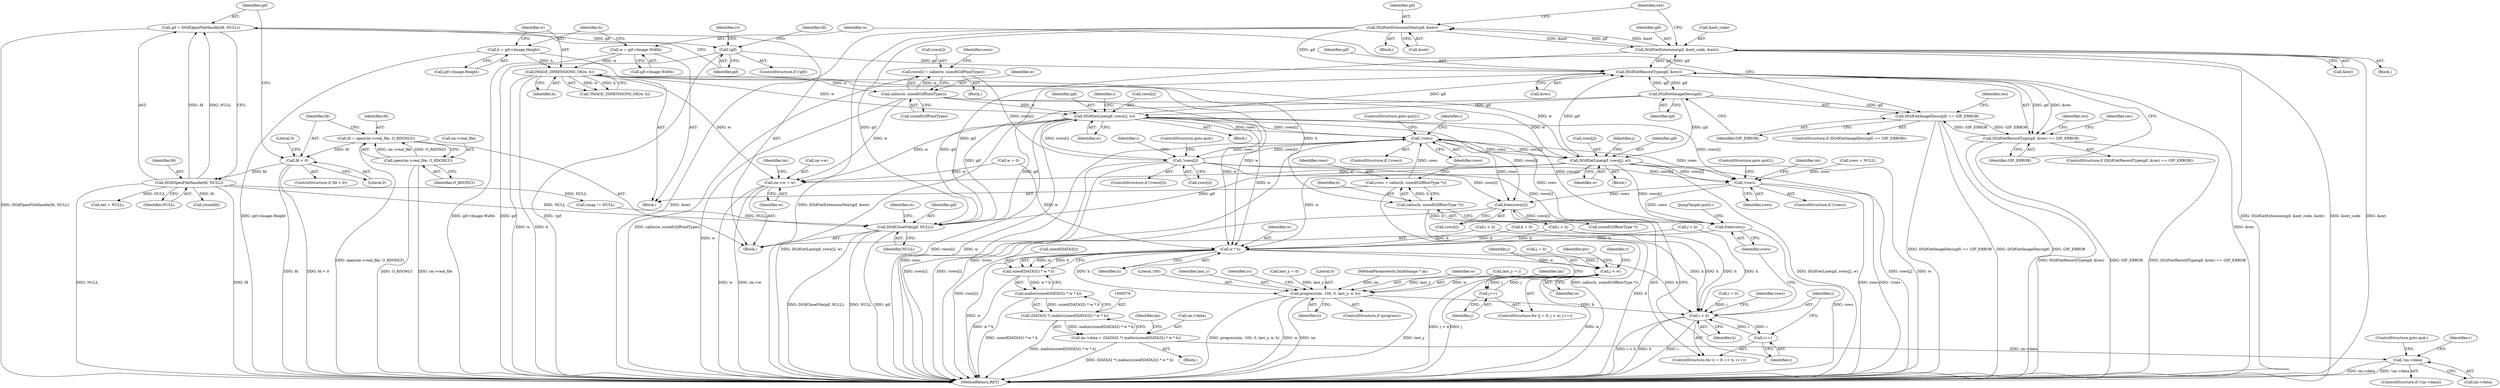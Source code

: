 digraph "0_enlightment_37a96801663b7b4cd3fbe56cc0eb8b6a17e766a8@pointer" {
"1000392" [label="(Call,DGifGetExtensionNext(gif, &ext))"];
"1000358" [label="(Call,DGifGetExtension(gif, &ext_code, &ext))"];
"1000207" [label="(Call,DGifGetRecordType(gif, &rec))"];
"1000338" [label="(Call,DGifGetLine(gif, rows[i], w))"];
"1000226" [label="(Call,DGifGetImageDesc(gif))"];
"1000283" [label="(Call,!rows[i])"];
"1000274" [label="(Call,rows[i] = calloc(w, sizeof(GifPixelType)))"];
"1000278" [label="(Call,calloc(w, sizeof(GifPixelType)))"];
"1000250" [label="(Call,IMAGE_DIMENSIONS_OK(w, h))"];
"1000234" [label="(Call,w = gif->Image.Width)"];
"1000241" [label="(Call,h = gif->Image.Height)"];
"1000261" [label="(Call,!rows)"];
"1000254" [label="(Call,rows = calloc(h, sizeof(GifRowType *)))"];
"1000256" [label="(Call,calloc(h, sizeof(GifRowType *)))"];
"1000320" [label="(Call,DGifGetLine(gif, rows[j], w))"];
"1000392" [label="(Call,DGifGetExtensionNext(gif, &ext))"];
"1000193" [label="(Call,!gif)"];
"1000187" [label="(Call,gif = DGifOpenFileHandle(fd, NULL))"];
"1000189" [label="(Call,DGifOpenFileHandle(fd, NULL))"];
"1000182" [label="(Call,fd < 0)"];
"1000174" [label="(Call,fd = open(im->real_file, O_RDONLY))"];
"1000176" [label="(Call,open(im->real_file, O_RDONLY))"];
"1000206" [label="(Call,DGifGetRecordType(gif, &rec) == GIF_ERROR)"];
"1000225" [label="(Call,DGifGetImageDesc(gif) == GIF_ERROR)"];
"1000417" [label="(Call,!rows)"];
"1000763" [label="(Call,free(rows[i]))"];
"1000767" [label="(Call,free(rows))"];
"1000421" [label="(Call,im->w = w)"];
"1000581" [label="(Call,w * h)"];
"1000578" [label="(Call,sizeof(DATA32) * w * h)"];
"1000577" [label="(Call,malloc(sizeof(DATA32) * w * h))"];
"1000575" [label="(Call,(DATA32 *) malloc(sizeof(DATA32) * w * h))"];
"1000571" [label="(Call,im->data = (DATA32 *) malloc(sizeof(DATA32) * w * h))"];
"1000585" [label="(Call,!im->data)"];
"1000653" [label="(Call,j < w)"];
"1000656" [label="(Call,j++)"];
"1000743" [label="(Call,progress(im, 100, 0, last_y, w, h))"];
"1000758" [label="(Call,i < h)"];
"1000761" [label="(Call,i++)"];
"1000770" [label="(Call,DGifCloseFile(gif, NULL))"];
"1000283" [label="(Call,!rows[i])"];
"1000227" [label="(Identifier,gif)"];
"1000224" [label="(ControlStructure,if (DGifGetImageDesc(gif) == GIF_ERROR))"];
"1000177" [label="(Call,im->real_file)"];
"1000241" [label="(Call,h = gif->Image.Height)"];
"1000748" [label="(Identifier,w)"];
"1000694" [label="(Call,last_y = i)"];
"1000226" [label="(Call,DGifGetImageDesc(gif))"];
"1000359" [label="(Identifier,gif)"];
"1000275" [label="(Call,rows[i])"];
"1000279" [label="(Identifier,w)"];
"1000420" [label="(ControlStructure,goto quit2;)"];
"1000744" [label="(Identifier,im)"];
"1000745" [label="(Literal,100)"];
"1000252" [label="(Identifier,h)"];
"1000416" [label="(ControlStructure,if (!rows))"];
"1000768" [label="(Identifier,rows)"];
"1000760" [label="(Identifier,h)"];
"1000257" [label="(Identifier,h)"];
"1000754" [label="(ControlStructure,for (i = 0; i < h; i++))"];
"1000187" [label="(Call,gif = DGifOpenFileHandle(fd, NULL))"];
"1000250" [label="(Call,IMAGE_DIMENSIONS_OK(w, h))"];
"1000417" [label="(Call,!rows)"];
"1000272" [label="(Identifier,i)"];
"1000183" [label="(Identifier,fd)"];
"1000201" [label="(Identifier,rc)"];
"1000428" [label="(Identifier,im)"];
"1000332" [label="(Call,i < h)"];
"1000260" [label="(ControlStructure,if (!rows))"];
"1000747" [label="(Identifier,last_y)"];
"1000175" [label="(Identifier,fd)"];
"1000362" [label="(Call,&ext)"];
"1000180" [label="(Identifier,O_RDONLY)"];
"1000450" [label="(Block,)"];
"1000268" [label="(Call,i < h)"];
"1000325" [label="(Identifier,w)"];
"1000225" [label="(Call,DGifGetImageDesc(gif) == GIF_ERROR)"];
"1000188" [label="(Identifier,gif)"];
"1000355" [label="(Call,ext = NULL)"];
"1000322" [label="(Call,rows[j])"];
"1000181" [label="(ControlStructure,if (fd < 0))"];
"1000743" [label="(Call,progress(im, 100, 0, last_y, w, h))"];
"1000339" [label="(Identifier,gif)"];
"1000751" [label="(Identifier,rc)"];
"1000423" [label="(Identifier,im)"];
"1000662" [label="(Identifier,ptr)"];
"1000209" [label="(Call,&rec)"];
"1000258" [label="(Call,sizeof(GifRowType *))"];
"1000194" [label="(Identifier,gif)"];
"1000336" [label="(Identifier,i)"];
"1000649" [label="(ControlStructure,for (j = 0; j < w; j++))"];
"1000769" [label="(JumpTarget,quit2:)"];
"1000366" [label="(Block,)"];
"1000770" [label="(Call,DGifCloseFile(gif, NULL))"];
"1000115" [label="(Block,)"];
"1000191" [label="(Identifier,NULL)"];
"1000261" [label="(Call,!rows)"];
"1000140" [label="(Call,h = 0)"];
"1000699" [label="(Identifier,r)"];
"1000755" [label="(Call,i = 0)"];
"1000418" [label="(Identifier,rows)"];
"1000392" [label="(Call,DGifGetExtensionNext(gif, &ext))"];
"1000577" [label="(Call,malloc(sizeof(DATA32) * w * h))"];
"1000571" [label="(Call,im->data = (DATA32 *) malloc(sizeof(DATA32) * w * h))"];
"1000189" [label="(Call,DGifOpenFileHandle(fd, NULL))"];
"1000764" [label="(Call,rows[i])"];
"1000579" [label="(Call,sizeof(DATA32))"];
"1000235" [label="(Identifier,w)"];
"1000741" [label="(ControlStructure,if (progress))"];
"1000352" [label="(Block,)"];
"1000284" [label="(Call,rows[i])"];
"1000242" [label="(Identifier,h)"];
"1000282" [label="(ControlStructure,if (!rows[i]))"];
"1000774" [label="(Identifier,rc)"];
"1000228" [label="(Identifier,GIF_ERROR)"];
"1000153" [label="(Call,last_y = 0)"];
"1000287" [label="(ControlStructure,goto quit;)"];
"1000656" [label="(Call,j++)"];
"1000393" [label="(Identifier,gif)"];
"1000586" [label="(Call,im->data)"];
"1000582" [label="(Identifier,w)"];
"1000655" [label="(Identifier,w)"];
"1000263" [label="(ControlStructure,goto quit2;)"];
"1000190" [label="(Identifier,fd)"];
"1000161" [label="(Call,rows = NULL)"];
"1000761" [label="(Call,i++)"];
"1000254" [label="(Call,rows = calloc(h, sizeof(GifRowType *)))"];
"1000758" [label="(Call,i < h)"];
"1000285" [label="(Identifier,rows)"];
"1000585" [label="(Call,!im->data)"];
"1000186" [label="(Literal,0)"];
"1000184" [label="(Literal,0)"];
"1000343" [label="(Identifier,w)"];
"1000583" [label="(Identifier,h)"];
"1000337" [label="(Block,)"];
"1000746" [label="(Literal,0)"];
"1000266" [label="(Identifier,i)"];
"1000211" [label="(Identifier,GIF_ERROR)"];
"1000315" [label="(Identifier,j)"];
"1000234" [label="(Call,w = gif->Image.Width)"];
"1000765" [label="(Identifier,rows)"];
"1000771" [label="(Identifier,gif)"];
"1000197" [label="(Identifier,fd)"];
"1000587" [label="(Identifier,im)"];
"1000176" [label="(Call,open(im->real_file, O_RDONLY))"];
"1000762" [label="(Identifier,i)"];
"1000650" [label="(Call,j = 0)"];
"1000654" [label="(Identifier,j)"];
"1000196" [label="(Call,close(fd))"];
"1000479" [label="(Call,cmap != NULL)"];
"1000223" [label="(Block,)"];
"1000365" [label="(Identifier,ext)"];
"1000767" [label="(Call,free(rows))"];
"1000572" [label="(Call,im->data)"];
"1000394" [label="(Call,&ext)"];
"1000193" [label="(Call,!gif)"];
"1000207" [label="(Call,DGifGetRecordType(gif, &rec))"];
"1000759" [label="(Identifier,i)"];
"1000262" [label="(Identifier,rows)"];
"1000320" [label="(Call,DGifGetLine(gif, rows[j], w))"];
"1000255" [label="(Identifier,rows)"];
"1000338" [label="(Call,DGifGetLine(gif, rows[i], w))"];
"1000192" [label="(ControlStructure,if (!gif))"];
"1000653" [label="(Call,j < w)"];
"1000575" [label="(Call,(DATA32 *) malloc(sizeof(DATA32) * w * h))"];
"1000280" [label="(Call,sizeof(GifPixelType))"];
"1000321" [label="(Identifier,gif)"];
"1000589" [label="(ControlStructure,goto quit;)"];
"1000584" [label="(ControlStructure,if (!im->data))"];
"1000581" [label="(Call,w * h)"];
"1000182" [label="(Call,fd < 0)"];
"1000174" [label="(Call,fd = open(im->real_file, O_RDONLY))"];
"1000578" [label="(Call,sizeof(DATA32) * w * h)"];
"1000251" [label="(Identifier,w)"];
"1000256" [label="(Call,calloc(h, sizeof(GifRowType *)))"];
"1000219" [label="(Identifier,rec)"];
"1000214" [label="(Identifier,rec)"];
"1000311" [label="(Call,j < h)"];
"1000205" [label="(ControlStructure,if (DGifGetRecordType(gif, &rec) == GIF_ERROR))"];
"1000236" [label="(Call,gif->Image.Width)"];
"1000249" [label="(Call,!IMAGE_DIMENSIONS_OK(w, h))"];
"1000593" [label="(Identifier,r)"];
"1000775" [label="(MethodReturn,RET)"];
"1000273" [label="(Block,)"];
"1000358" [label="(Call,DGifGetExtension(gif, &ext_code, &ext))"];
"1000749" [label="(Identifier,h)"];
"1000231" [label="(Identifier,rec)"];
"1000425" [label="(Identifier,w)"];
"1000111" [label="(MethodParameterIn,ImlibImage * im)"];
"1000772" [label="(Identifier,NULL)"];
"1000206" [label="(Call,DGifGetRecordType(gif, &rec) == GIF_ERROR)"];
"1000763" [label="(Call,free(rows[i]))"];
"1000319" [label="(Block,)"];
"1000243" [label="(Call,gif->Image.Height)"];
"1000340" [label="(Call,rows[i])"];
"1000421" [label="(Call,im->w = w)"];
"1000360" [label="(Call,&ext_code)"];
"1000422" [label="(Call,im->w)"];
"1000208" [label="(Identifier,gif)"];
"1000278" [label="(Call,calloc(w, sizeof(GifPixelType)))"];
"1000657" [label="(Identifier,j)"];
"1000274" [label="(Call,rows[i] = calloc(w, sizeof(GifPixelType)))"];
"1000136" [label="(Call,w = 0)"];
"1000392" -> "1000366"  [label="AST: "];
"1000392" -> "1000394"  [label="CFG: "];
"1000393" -> "1000392"  [label="AST: "];
"1000394" -> "1000392"  [label="AST: "];
"1000365" -> "1000392"  [label="CFG: "];
"1000392" -> "1000775"  [label="DDG: &ext"];
"1000392" -> "1000775"  [label="DDG: DGifGetExtensionNext(gif, &ext)"];
"1000392" -> "1000207"  [label="DDG: gif"];
"1000392" -> "1000358"  [label="DDG: &ext"];
"1000358" -> "1000392"  [label="DDG: gif"];
"1000358" -> "1000392"  [label="DDG: &ext"];
"1000392" -> "1000770"  [label="DDG: gif"];
"1000358" -> "1000352"  [label="AST: "];
"1000358" -> "1000362"  [label="CFG: "];
"1000359" -> "1000358"  [label="AST: "];
"1000360" -> "1000358"  [label="AST: "];
"1000362" -> "1000358"  [label="AST: "];
"1000365" -> "1000358"  [label="CFG: "];
"1000358" -> "1000775"  [label="DDG: DGifGetExtension(gif, &ext_code, &ext)"];
"1000358" -> "1000775"  [label="DDG: &ext_code"];
"1000358" -> "1000775"  [label="DDG: &ext"];
"1000358" -> "1000207"  [label="DDG: gif"];
"1000207" -> "1000358"  [label="DDG: gif"];
"1000358" -> "1000770"  [label="DDG: gif"];
"1000207" -> "1000206"  [label="AST: "];
"1000207" -> "1000209"  [label="CFG: "];
"1000208" -> "1000207"  [label="AST: "];
"1000209" -> "1000207"  [label="AST: "];
"1000211" -> "1000207"  [label="CFG: "];
"1000207" -> "1000775"  [label="DDG: &rec"];
"1000207" -> "1000206"  [label="DDG: gif"];
"1000207" -> "1000206"  [label="DDG: &rec"];
"1000338" -> "1000207"  [label="DDG: gif"];
"1000320" -> "1000207"  [label="DDG: gif"];
"1000193" -> "1000207"  [label="DDG: gif"];
"1000226" -> "1000207"  [label="DDG: gif"];
"1000207" -> "1000226"  [label="DDG: gif"];
"1000207" -> "1000770"  [label="DDG: gif"];
"1000338" -> "1000337"  [label="AST: "];
"1000338" -> "1000343"  [label="CFG: "];
"1000339" -> "1000338"  [label="AST: "];
"1000340" -> "1000338"  [label="AST: "];
"1000343" -> "1000338"  [label="AST: "];
"1000336" -> "1000338"  [label="CFG: "];
"1000338" -> "1000775"  [label="DDG: w"];
"1000338" -> "1000775"  [label="DDG: DGifGetLine(gif, rows[i], w)"];
"1000338" -> "1000775"  [label="DDG: rows[i]"];
"1000338" -> "1000261"  [label="DDG: rows[i]"];
"1000226" -> "1000338"  [label="DDG: gif"];
"1000283" -> "1000338"  [label="DDG: rows[i]"];
"1000261" -> "1000338"  [label="DDG: rows"];
"1000250" -> "1000338"  [label="DDG: w"];
"1000278" -> "1000338"  [label="DDG: w"];
"1000338" -> "1000417"  [label="DDG: rows[i]"];
"1000338" -> "1000421"  [label="DDG: w"];
"1000338" -> "1000581"  [label="DDG: w"];
"1000338" -> "1000763"  [label="DDG: rows[i]"];
"1000338" -> "1000767"  [label="DDG: rows[i]"];
"1000338" -> "1000770"  [label="DDG: gif"];
"1000226" -> "1000225"  [label="AST: "];
"1000226" -> "1000227"  [label="CFG: "];
"1000227" -> "1000226"  [label="AST: "];
"1000228" -> "1000226"  [label="CFG: "];
"1000226" -> "1000225"  [label="DDG: gif"];
"1000226" -> "1000320"  [label="DDG: gif"];
"1000226" -> "1000770"  [label="DDG: gif"];
"1000283" -> "1000282"  [label="AST: "];
"1000283" -> "1000284"  [label="CFG: "];
"1000284" -> "1000283"  [label="AST: "];
"1000287" -> "1000283"  [label="CFG: "];
"1000272" -> "1000283"  [label="CFG: "];
"1000283" -> "1000775"  [label="DDG: rows[i]"];
"1000283" -> "1000775"  [label="DDG: !rows[i]"];
"1000283" -> "1000261"  [label="DDG: rows[i]"];
"1000274" -> "1000283"  [label="DDG: rows[i]"];
"1000261" -> "1000283"  [label="DDG: rows"];
"1000283" -> "1000417"  [label="DDG: rows[i]"];
"1000283" -> "1000763"  [label="DDG: rows[i]"];
"1000283" -> "1000767"  [label="DDG: rows[i]"];
"1000274" -> "1000273"  [label="AST: "];
"1000274" -> "1000278"  [label="CFG: "];
"1000275" -> "1000274"  [label="AST: "];
"1000278" -> "1000274"  [label="AST: "];
"1000285" -> "1000274"  [label="CFG: "];
"1000274" -> "1000775"  [label="DDG: calloc(w, sizeof(GifPixelType))"];
"1000278" -> "1000274"  [label="DDG: w"];
"1000278" -> "1000280"  [label="CFG: "];
"1000279" -> "1000278"  [label="AST: "];
"1000280" -> "1000278"  [label="AST: "];
"1000278" -> "1000775"  [label="DDG: w"];
"1000250" -> "1000278"  [label="DDG: w"];
"1000278" -> "1000320"  [label="DDG: w"];
"1000278" -> "1000421"  [label="DDG: w"];
"1000278" -> "1000581"  [label="DDG: w"];
"1000250" -> "1000249"  [label="AST: "];
"1000250" -> "1000252"  [label="CFG: "];
"1000251" -> "1000250"  [label="AST: "];
"1000252" -> "1000250"  [label="AST: "];
"1000249" -> "1000250"  [label="CFG: "];
"1000250" -> "1000775"  [label="DDG: w"];
"1000250" -> "1000775"  [label="DDG: h"];
"1000250" -> "1000249"  [label="DDG: w"];
"1000250" -> "1000249"  [label="DDG: h"];
"1000234" -> "1000250"  [label="DDG: w"];
"1000241" -> "1000250"  [label="DDG: h"];
"1000250" -> "1000256"  [label="DDG: h"];
"1000250" -> "1000320"  [label="DDG: w"];
"1000250" -> "1000421"  [label="DDG: w"];
"1000250" -> "1000581"  [label="DDG: w"];
"1000234" -> "1000223"  [label="AST: "];
"1000234" -> "1000236"  [label="CFG: "];
"1000235" -> "1000234"  [label="AST: "];
"1000236" -> "1000234"  [label="AST: "];
"1000242" -> "1000234"  [label="CFG: "];
"1000234" -> "1000775"  [label="DDG: gif->Image.Width"];
"1000241" -> "1000223"  [label="AST: "];
"1000241" -> "1000243"  [label="CFG: "];
"1000242" -> "1000241"  [label="AST: "];
"1000243" -> "1000241"  [label="AST: "];
"1000251" -> "1000241"  [label="CFG: "];
"1000241" -> "1000775"  [label="DDG: gif->Image.Height"];
"1000261" -> "1000260"  [label="AST: "];
"1000261" -> "1000262"  [label="CFG: "];
"1000262" -> "1000261"  [label="AST: "];
"1000263" -> "1000261"  [label="CFG: "];
"1000266" -> "1000261"  [label="CFG: "];
"1000261" -> "1000775"  [label="DDG: rows"];
"1000261" -> "1000775"  [label="DDG: !rows"];
"1000254" -> "1000261"  [label="DDG: rows"];
"1000320" -> "1000261"  [label="DDG: rows[j]"];
"1000261" -> "1000320"  [label="DDG: rows"];
"1000261" -> "1000417"  [label="DDG: rows"];
"1000261" -> "1000763"  [label="DDG: rows"];
"1000261" -> "1000767"  [label="DDG: rows"];
"1000254" -> "1000223"  [label="AST: "];
"1000254" -> "1000256"  [label="CFG: "];
"1000255" -> "1000254"  [label="AST: "];
"1000256" -> "1000254"  [label="AST: "];
"1000262" -> "1000254"  [label="CFG: "];
"1000254" -> "1000775"  [label="DDG: calloc(h, sizeof(GifRowType *))"];
"1000256" -> "1000254"  [label="DDG: h"];
"1000256" -> "1000258"  [label="CFG: "];
"1000257" -> "1000256"  [label="AST: "];
"1000258" -> "1000256"  [label="AST: "];
"1000256" -> "1000775"  [label="DDG: h"];
"1000256" -> "1000268"  [label="DDG: h"];
"1000320" -> "1000319"  [label="AST: "];
"1000320" -> "1000325"  [label="CFG: "];
"1000321" -> "1000320"  [label="AST: "];
"1000322" -> "1000320"  [label="AST: "];
"1000325" -> "1000320"  [label="AST: "];
"1000315" -> "1000320"  [label="CFG: "];
"1000320" -> "1000775"  [label="DDG: rows[j]"];
"1000320" -> "1000775"  [label="DDG: w"];
"1000320" -> "1000775"  [label="DDG: DGifGetLine(gif, rows[j], w)"];
"1000320" -> "1000417"  [label="DDG: rows[j]"];
"1000320" -> "1000421"  [label="DDG: w"];
"1000320" -> "1000581"  [label="DDG: w"];
"1000320" -> "1000767"  [label="DDG: rows[j]"];
"1000320" -> "1000770"  [label="DDG: gif"];
"1000193" -> "1000192"  [label="AST: "];
"1000193" -> "1000194"  [label="CFG: "];
"1000194" -> "1000193"  [label="AST: "];
"1000197" -> "1000193"  [label="CFG: "];
"1000201" -> "1000193"  [label="CFG: "];
"1000193" -> "1000775"  [label="DDG: gif"];
"1000193" -> "1000775"  [label="DDG: !gif"];
"1000187" -> "1000193"  [label="DDG: gif"];
"1000187" -> "1000115"  [label="AST: "];
"1000187" -> "1000189"  [label="CFG: "];
"1000188" -> "1000187"  [label="AST: "];
"1000189" -> "1000187"  [label="AST: "];
"1000194" -> "1000187"  [label="CFG: "];
"1000187" -> "1000775"  [label="DDG: DGifOpenFileHandle(fd, NULL)"];
"1000189" -> "1000187"  [label="DDG: fd"];
"1000189" -> "1000187"  [label="DDG: NULL"];
"1000189" -> "1000191"  [label="CFG: "];
"1000190" -> "1000189"  [label="AST: "];
"1000191" -> "1000189"  [label="AST: "];
"1000189" -> "1000775"  [label="DDG: fd"];
"1000189" -> "1000775"  [label="DDG: NULL"];
"1000182" -> "1000189"  [label="DDG: fd"];
"1000189" -> "1000196"  [label="DDG: fd"];
"1000189" -> "1000355"  [label="DDG: NULL"];
"1000189" -> "1000479"  [label="DDG: NULL"];
"1000189" -> "1000770"  [label="DDG: NULL"];
"1000182" -> "1000181"  [label="AST: "];
"1000182" -> "1000184"  [label="CFG: "];
"1000183" -> "1000182"  [label="AST: "];
"1000184" -> "1000182"  [label="AST: "];
"1000186" -> "1000182"  [label="CFG: "];
"1000188" -> "1000182"  [label="CFG: "];
"1000182" -> "1000775"  [label="DDG: fd < 0"];
"1000182" -> "1000775"  [label="DDG: fd"];
"1000174" -> "1000182"  [label="DDG: fd"];
"1000174" -> "1000115"  [label="AST: "];
"1000174" -> "1000176"  [label="CFG: "];
"1000175" -> "1000174"  [label="AST: "];
"1000176" -> "1000174"  [label="AST: "];
"1000183" -> "1000174"  [label="CFG: "];
"1000174" -> "1000775"  [label="DDG: open(im->real_file, O_RDONLY)"];
"1000176" -> "1000174"  [label="DDG: im->real_file"];
"1000176" -> "1000174"  [label="DDG: O_RDONLY"];
"1000176" -> "1000180"  [label="CFG: "];
"1000177" -> "1000176"  [label="AST: "];
"1000180" -> "1000176"  [label="AST: "];
"1000176" -> "1000775"  [label="DDG: O_RDONLY"];
"1000176" -> "1000775"  [label="DDG: im->real_file"];
"1000206" -> "1000205"  [label="AST: "];
"1000206" -> "1000211"  [label="CFG: "];
"1000211" -> "1000206"  [label="AST: "];
"1000214" -> "1000206"  [label="CFG: "];
"1000219" -> "1000206"  [label="CFG: "];
"1000206" -> "1000775"  [label="DDG: DGifGetRecordType(gif, &rec) == GIF_ERROR"];
"1000206" -> "1000775"  [label="DDG: DGifGetRecordType(gif, &rec)"];
"1000206" -> "1000775"  [label="DDG: GIF_ERROR"];
"1000225" -> "1000206"  [label="DDG: GIF_ERROR"];
"1000206" -> "1000225"  [label="DDG: GIF_ERROR"];
"1000225" -> "1000224"  [label="AST: "];
"1000225" -> "1000228"  [label="CFG: "];
"1000228" -> "1000225"  [label="AST: "];
"1000231" -> "1000225"  [label="CFG: "];
"1000235" -> "1000225"  [label="CFG: "];
"1000225" -> "1000775"  [label="DDG: DGifGetImageDesc(gif) == GIF_ERROR"];
"1000225" -> "1000775"  [label="DDG: DGifGetImageDesc(gif)"];
"1000225" -> "1000775"  [label="DDG: GIF_ERROR"];
"1000417" -> "1000416"  [label="AST: "];
"1000417" -> "1000418"  [label="CFG: "];
"1000418" -> "1000417"  [label="AST: "];
"1000420" -> "1000417"  [label="CFG: "];
"1000423" -> "1000417"  [label="CFG: "];
"1000417" -> "1000775"  [label="DDG: rows"];
"1000417" -> "1000775"  [label="DDG: !rows"];
"1000161" -> "1000417"  [label="DDG: rows"];
"1000417" -> "1000763"  [label="DDG: rows"];
"1000417" -> "1000767"  [label="DDG: rows"];
"1000763" -> "1000754"  [label="AST: "];
"1000763" -> "1000764"  [label="CFG: "];
"1000764" -> "1000763"  [label="AST: "];
"1000762" -> "1000763"  [label="CFG: "];
"1000763" -> "1000775"  [label="DDG: rows[i]"];
"1000763" -> "1000767"  [label="DDG: rows[i]"];
"1000767" -> "1000115"  [label="AST: "];
"1000767" -> "1000768"  [label="CFG: "];
"1000768" -> "1000767"  [label="AST: "];
"1000769" -> "1000767"  [label="CFG: "];
"1000767" -> "1000775"  [label="DDG: rows"];
"1000421" -> "1000115"  [label="AST: "];
"1000421" -> "1000425"  [label="CFG: "];
"1000422" -> "1000421"  [label="AST: "];
"1000425" -> "1000421"  [label="AST: "];
"1000428" -> "1000421"  [label="CFG: "];
"1000421" -> "1000775"  [label="DDG: im->w"];
"1000421" -> "1000775"  [label="DDG: w"];
"1000136" -> "1000421"  [label="DDG: w"];
"1000581" -> "1000578"  [label="AST: "];
"1000581" -> "1000583"  [label="CFG: "];
"1000582" -> "1000581"  [label="AST: "];
"1000583" -> "1000581"  [label="AST: "];
"1000578" -> "1000581"  [label="CFG: "];
"1000581" -> "1000775"  [label="DDG: w"];
"1000581" -> "1000578"  [label="DDG: w"];
"1000581" -> "1000578"  [label="DDG: h"];
"1000136" -> "1000581"  [label="DDG: w"];
"1000332" -> "1000581"  [label="DDG: h"];
"1000311" -> "1000581"  [label="DDG: h"];
"1000140" -> "1000581"  [label="DDG: h"];
"1000268" -> "1000581"  [label="DDG: h"];
"1000581" -> "1000653"  [label="DDG: w"];
"1000581" -> "1000743"  [label="DDG: h"];
"1000581" -> "1000758"  [label="DDG: h"];
"1000578" -> "1000577"  [label="AST: "];
"1000579" -> "1000578"  [label="AST: "];
"1000577" -> "1000578"  [label="CFG: "];
"1000578" -> "1000775"  [label="DDG: w * h"];
"1000578" -> "1000577"  [label="DDG: w * h"];
"1000577" -> "1000575"  [label="AST: "];
"1000575" -> "1000577"  [label="CFG: "];
"1000577" -> "1000775"  [label="DDG: sizeof(DATA32) * w * h"];
"1000577" -> "1000575"  [label="DDG: sizeof(DATA32) * w * h"];
"1000575" -> "1000571"  [label="AST: "];
"1000576" -> "1000575"  [label="AST: "];
"1000571" -> "1000575"  [label="CFG: "];
"1000575" -> "1000775"  [label="DDG: malloc(sizeof(DATA32) * w * h)"];
"1000575" -> "1000571"  [label="DDG: malloc(sizeof(DATA32) * w * h)"];
"1000571" -> "1000450"  [label="AST: "];
"1000572" -> "1000571"  [label="AST: "];
"1000587" -> "1000571"  [label="CFG: "];
"1000571" -> "1000775"  [label="DDG: (DATA32 *) malloc(sizeof(DATA32) * w * h)"];
"1000571" -> "1000585"  [label="DDG: im->data"];
"1000585" -> "1000584"  [label="AST: "];
"1000585" -> "1000586"  [label="CFG: "];
"1000586" -> "1000585"  [label="AST: "];
"1000589" -> "1000585"  [label="CFG: "];
"1000593" -> "1000585"  [label="CFG: "];
"1000585" -> "1000775"  [label="DDG: im->data"];
"1000585" -> "1000775"  [label="DDG: !im->data"];
"1000653" -> "1000649"  [label="AST: "];
"1000653" -> "1000655"  [label="CFG: "];
"1000654" -> "1000653"  [label="AST: "];
"1000655" -> "1000653"  [label="AST: "];
"1000662" -> "1000653"  [label="CFG: "];
"1000699" -> "1000653"  [label="CFG: "];
"1000653" -> "1000775"  [label="DDG: w"];
"1000653" -> "1000775"  [label="DDG: j < w"];
"1000653" -> "1000775"  [label="DDG: j"];
"1000650" -> "1000653"  [label="DDG: j"];
"1000656" -> "1000653"  [label="DDG: j"];
"1000653" -> "1000656"  [label="DDG: j"];
"1000653" -> "1000743"  [label="DDG: w"];
"1000656" -> "1000649"  [label="AST: "];
"1000656" -> "1000657"  [label="CFG: "];
"1000657" -> "1000656"  [label="AST: "];
"1000654" -> "1000656"  [label="CFG: "];
"1000743" -> "1000741"  [label="AST: "];
"1000743" -> "1000749"  [label="CFG: "];
"1000744" -> "1000743"  [label="AST: "];
"1000745" -> "1000743"  [label="AST: "];
"1000746" -> "1000743"  [label="AST: "];
"1000747" -> "1000743"  [label="AST: "];
"1000748" -> "1000743"  [label="AST: "];
"1000749" -> "1000743"  [label="AST: "];
"1000751" -> "1000743"  [label="CFG: "];
"1000743" -> "1000775"  [label="DDG: w"];
"1000743" -> "1000775"  [label="DDG: im"];
"1000743" -> "1000775"  [label="DDG: last_y"];
"1000743" -> "1000775"  [label="DDG: progress(im, 100, 0, last_y, w, h)"];
"1000111" -> "1000743"  [label="DDG: im"];
"1000694" -> "1000743"  [label="DDG: last_y"];
"1000153" -> "1000743"  [label="DDG: last_y"];
"1000743" -> "1000758"  [label="DDG: h"];
"1000758" -> "1000754"  [label="AST: "];
"1000758" -> "1000760"  [label="CFG: "];
"1000759" -> "1000758"  [label="AST: "];
"1000760" -> "1000758"  [label="AST: "];
"1000765" -> "1000758"  [label="CFG: "];
"1000768" -> "1000758"  [label="CFG: "];
"1000758" -> "1000775"  [label="DDG: i < h"];
"1000758" -> "1000775"  [label="DDG: h"];
"1000758" -> "1000775"  [label="DDG: i"];
"1000761" -> "1000758"  [label="DDG: i"];
"1000755" -> "1000758"  [label="DDG: i"];
"1000268" -> "1000758"  [label="DDG: h"];
"1000332" -> "1000758"  [label="DDG: h"];
"1000311" -> "1000758"  [label="DDG: h"];
"1000140" -> "1000758"  [label="DDG: h"];
"1000758" -> "1000761"  [label="DDG: i"];
"1000761" -> "1000754"  [label="AST: "];
"1000761" -> "1000762"  [label="CFG: "];
"1000762" -> "1000761"  [label="AST: "];
"1000759" -> "1000761"  [label="CFG: "];
"1000770" -> "1000115"  [label="AST: "];
"1000770" -> "1000772"  [label="CFG: "];
"1000771" -> "1000770"  [label="AST: "];
"1000772" -> "1000770"  [label="AST: "];
"1000774" -> "1000770"  [label="CFG: "];
"1000770" -> "1000775"  [label="DDG: DGifCloseFile(gif, NULL)"];
"1000770" -> "1000775"  [label="DDG: NULL"];
"1000770" -> "1000775"  [label="DDG: gif"];
"1000479" -> "1000770"  [label="DDG: NULL"];
}
